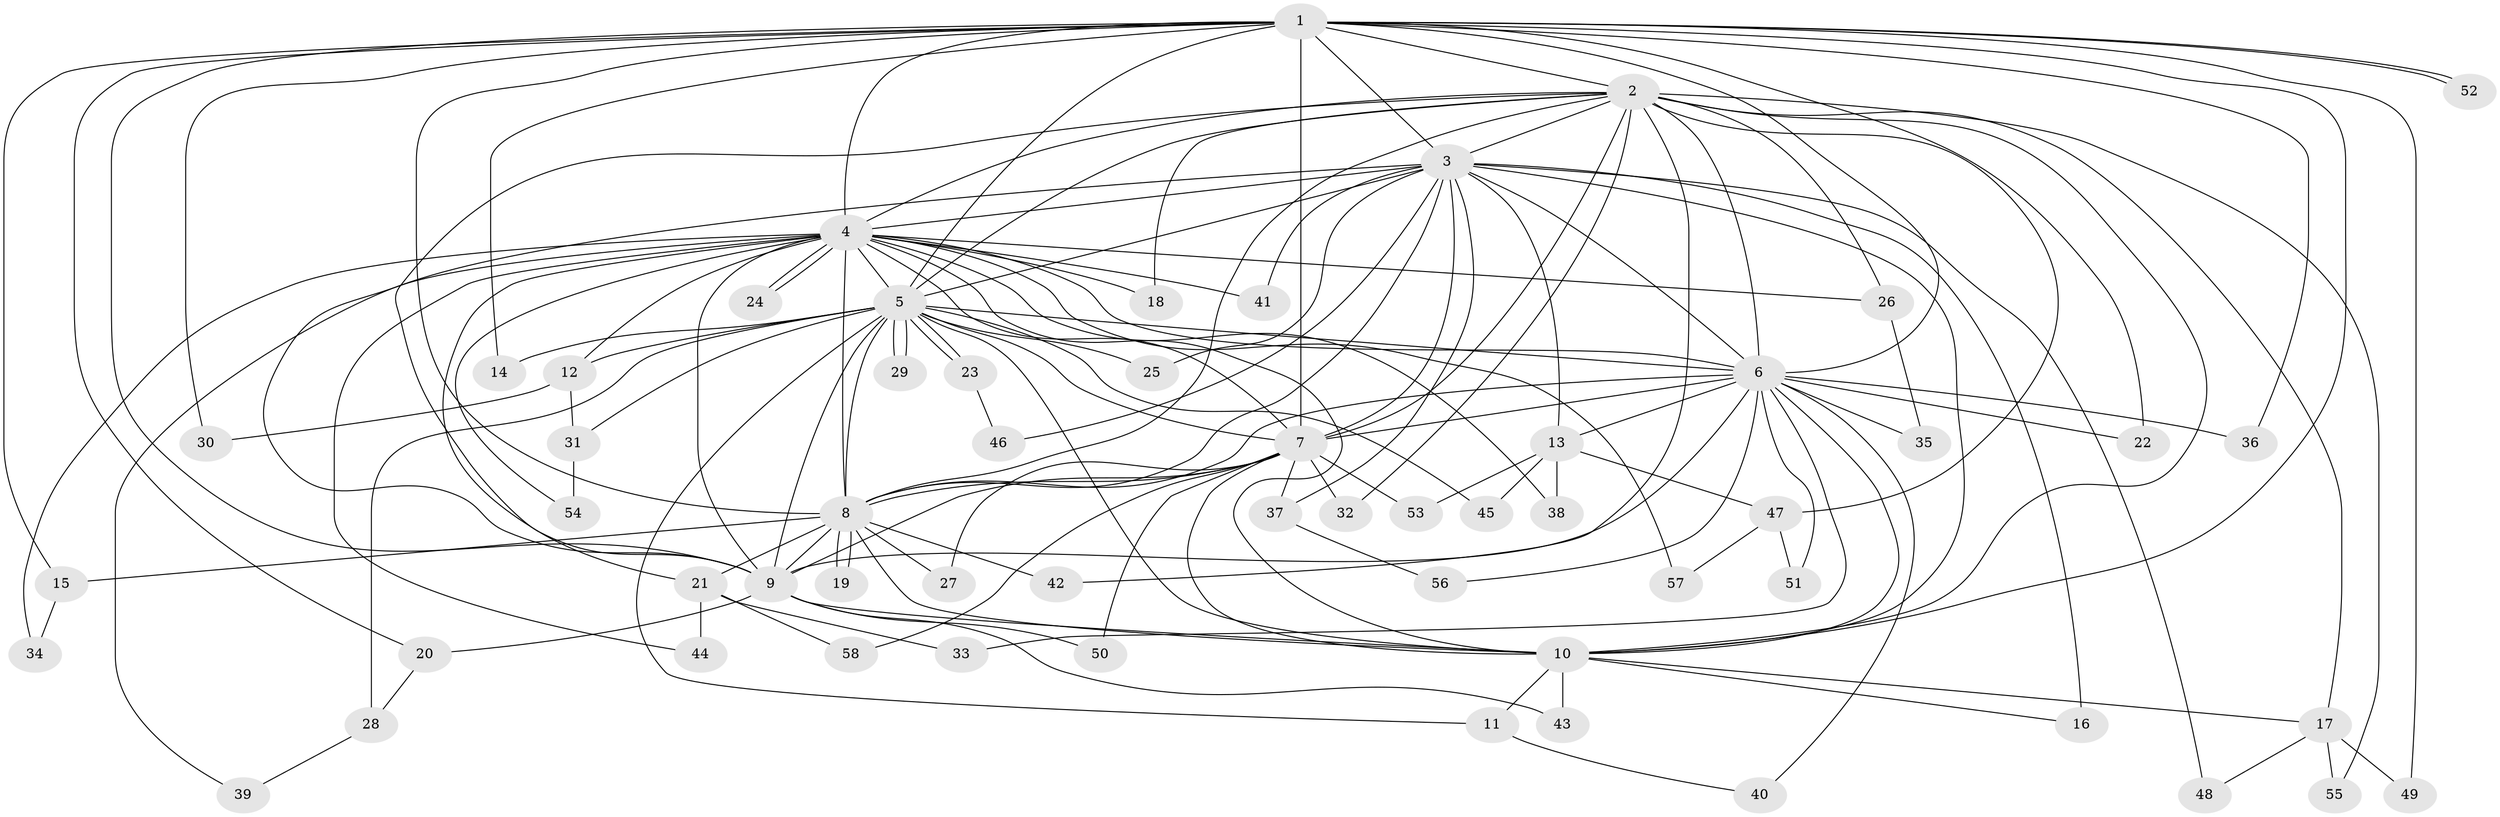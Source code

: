 // Generated by graph-tools (version 1.1) at 2025/11/02/27/25 16:11:04]
// undirected, 58 vertices, 141 edges
graph export_dot {
graph [start="1"]
  node [color=gray90,style=filled];
  1;
  2;
  3;
  4;
  5;
  6;
  7;
  8;
  9;
  10;
  11;
  12;
  13;
  14;
  15;
  16;
  17;
  18;
  19;
  20;
  21;
  22;
  23;
  24;
  25;
  26;
  27;
  28;
  29;
  30;
  31;
  32;
  33;
  34;
  35;
  36;
  37;
  38;
  39;
  40;
  41;
  42;
  43;
  44;
  45;
  46;
  47;
  48;
  49;
  50;
  51;
  52;
  53;
  54;
  55;
  56;
  57;
  58;
  1 -- 2;
  1 -- 3;
  1 -- 4;
  1 -- 5;
  1 -- 6;
  1 -- 7;
  1 -- 8;
  1 -- 9;
  1 -- 10;
  1 -- 14;
  1 -- 15;
  1 -- 20;
  1 -- 22;
  1 -- 30;
  1 -- 36;
  1 -- 49;
  1 -- 52;
  1 -- 52;
  2 -- 3;
  2 -- 4;
  2 -- 5;
  2 -- 6;
  2 -- 7;
  2 -- 8;
  2 -- 9;
  2 -- 10;
  2 -- 17;
  2 -- 18;
  2 -- 26;
  2 -- 32;
  2 -- 42;
  2 -- 47;
  2 -- 55;
  3 -- 4;
  3 -- 5;
  3 -- 6;
  3 -- 7;
  3 -- 8;
  3 -- 9;
  3 -- 10;
  3 -- 13;
  3 -- 16;
  3 -- 25;
  3 -- 37;
  3 -- 41;
  3 -- 46;
  3 -- 48;
  4 -- 5;
  4 -- 6;
  4 -- 7;
  4 -- 8;
  4 -- 9;
  4 -- 10;
  4 -- 12;
  4 -- 18;
  4 -- 21;
  4 -- 24;
  4 -- 24;
  4 -- 26;
  4 -- 34;
  4 -- 38;
  4 -- 39;
  4 -- 41;
  4 -- 44;
  4 -- 54;
  4 -- 57;
  5 -- 6;
  5 -- 7;
  5 -- 8;
  5 -- 9;
  5 -- 10;
  5 -- 11;
  5 -- 12;
  5 -- 14;
  5 -- 23;
  5 -- 23;
  5 -- 25;
  5 -- 28;
  5 -- 29;
  5 -- 29;
  5 -- 31;
  5 -- 45;
  6 -- 7;
  6 -- 8;
  6 -- 9;
  6 -- 10;
  6 -- 13;
  6 -- 22;
  6 -- 33;
  6 -- 35;
  6 -- 36;
  6 -- 40;
  6 -- 51;
  6 -- 56;
  7 -- 8;
  7 -- 9;
  7 -- 10;
  7 -- 27;
  7 -- 32;
  7 -- 37;
  7 -- 50;
  7 -- 53;
  7 -- 58;
  8 -- 9;
  8 -- 10;
  8 -- 15;
  8 -- 19;
  8 -- 19;
  8 -- 21;
  8 -- 27;
  8 -- 42;
  9 -- 10;
  9 -- 20;
  9 -- 43;
  9 -- 50;
  10 -- 11;
  10 -- 16;
  10 -- 17;
  10 -- 43;
  11 -- 40;
  12 -- 30;
  12 -- 31;
  13 -- 38;
  13 -- 45;
  13 -- 47;
  13 -- 53;
  15 -- 34;
  17 -- 48;
  17 -- 49;
  17 -- 55;
  20 -- 28;
  21 -- 33;
  21 -- 44;
  21 -- 58;
  23 -- 46;
  26 -- 35;
  28 -- 39;
  31 -- 54;
  37 -- 56;
  47 -- 51;
  47 -- 57;
}
